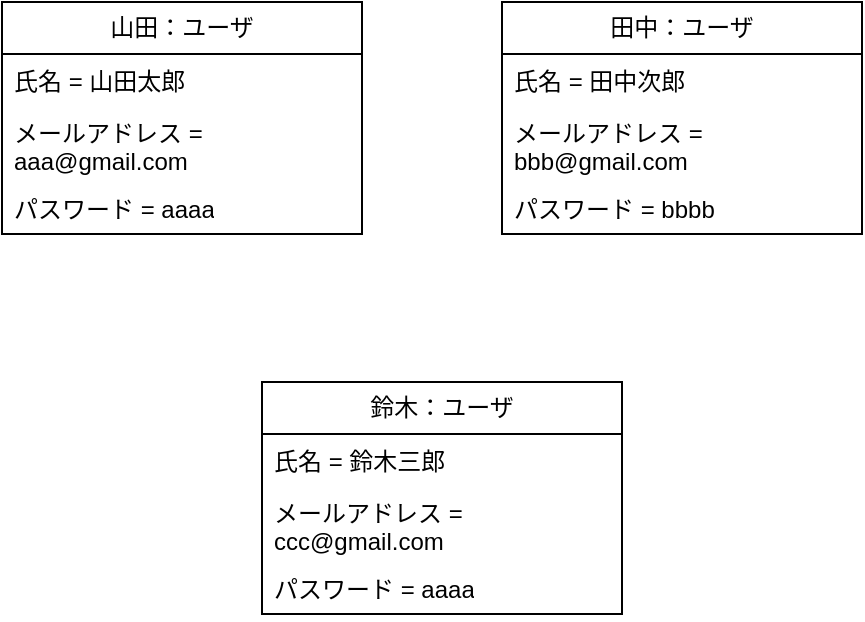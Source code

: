 <mxfile version="22.1.5" type="device">
  <diagram name="ページ1" id="wYteNd11I8fslRHO8LuR">
    <mxGraphModel dx="505" dy="574" grid="1" gridSize="10" guides="1" tooltips="1" connect="1" arrows="1" fold="1" page="1" pageScale="1" pageWidth="827" pageHeight="1169" math="0" shadow="0">
      <root>
        <mxCell id="0" />
        <mxCell id="1" parent="0" />
        <mxCell id="C9aiMwl0Fl2I6ba4I4ei-2" value="山田：ユーザ" style="swimlane;fontStyle=0;childLayout=stackLayout;horizontal=1;startSize=26;fillColor=none;horizontalStack=0;resizeParent=1;resizeParentMax=0;resizeLast=0;collapsible=1;marginBottom=0;whiteSpace=wrap;html=1;" vertex="1" parent="1">
          <mxGeometry x="150" y="210" width="180" height="116" as="geometry" />
        </mxCell>
        <mxCell id="C9aiMwl0Fl2I6ba4I4ei-3" value="氏名 = 山田太郎" style="text;strokeColor=none;fillColor=none;align=left;verticalAlign=top;spacingLeft=4;spacingRight=4;overflow=hidden;rotatable=0;points=[[0,0.5],[1,0.5]];portConstraint=eastwest;whiteSpace=wrap;html=1;" vertex="1" parent="C9aiMwl0Fl2I6ba4I4ei-2">
          <mxGeometry y="26" width="180" height="26" as="geometry" />
        </mxCell>
        <mxCell id="C9aiMwl0Fl2I6ba4I4ei-4" value="メールアドレス = aaa@gmail.com" style="text;strokeColor=none;fillColor=none;align=left;verticalAlign=top;spacingLeft=4;spacingRight=4;overflow=hidden;rotatable=0;points=[[0,0.5],[1,0.5]];portConstraint=eastwest;whiteSpace=wrap;html=1;" vertex="1" parent="C9aiMwl0Fl2I6ba4I4ei-2">
          <mxGeometry y="52" width="180" height="38" as="geometry" />
        </mxCell>
        <mxCell id="C9aiMwl0Fl2I6ba4I4ei-5" value="パスワード = aaaa" style="text;strokeColor=none;fillColor=none;align=left;verticalAlign=top;spacingLeft=4;spacingRight=4;overflow=hidden;rotatable=0;points=[[0,0.5],[1,0.5]];portConstraint=eastwest;whiteSpace=wrap;html=1;" vertex="1" parent="C9aiMwl0Fl2I6ba4I4ei-2">
          <mxGeometry y="90" width="180" height="26" as="geometry" />
        </mxCell>
        <mxCell id="C9aiMwl0Fl2I6ba4I4ei-6" value="田中：ユーザ" style="swimlane;fontStyle=0;childLayout=stackLayout;horizontal=1;startSize=26;fillColor=none;horizontalStack=0;resizeParent=1;resizeParentMax=0;resizeLast=0;collapsible=1;marginBottom=0;whiteSpace=wrap;html=1;" vertex="1" parent="1">
          <mxGeometry x="400" y="210" width="180" height="116" as="geometry" />
        </mxCell>
        <mxCell id="C9aiMwl0Fl2I6ba4I4ei-7" value="氏名 = 田中次郎" style="text;strokeColor=none;fillColor=none;align=left;verticalAlign=top;spacingLeft=4;spacingRight=4;overflow=hidden;rotatable=0;points=[[0,0.5],[1,0.5]];portConstraint=eastwest;whiteSpace=wrap;html=1;" vertex="1" parent="C9aiMwl0Fl2I6ba4I4ei-6">
          <mxGeometry y="26" width="180" height="26" as="geometry" />
        </mxCell>
        <mxCell id="C9aiMwl0Fl2I6ba4I4ei-8" value="メールアドレス = bbb@gmail.com" style="text;strokeColor=none;fillColor=none;align=left;verticalAlign=top;spacingLeft=4;spacingRight=4;overflow=hidden;rotatable=0;points=[[0,0.5],[1,0.5]];portConstraint=eastwest;whiteSpace=wrap;html=1;" vertex="1" parent="C9aiMwl0Fl2I6ba4I4ei-6">
          <mxGeometry y="52" width="180" height="38" as="geometry" />
        </mxCell>
        <mxCell id="C9aiMwl0Fl2I6ba4I4ei-9" value="パスワード = bbbb" style="text;strokeColor=none;fillColor=none;align=left;verticalAlign=top;spacingLeft=4;spacingRight=4;overflow=hidden;rotatable=0;points=[[0,0.5],[1,0.5]];portConstraint=eastwest;whiteSpace=wrap;html=1;" vertex="1" parent="C9aiMwl0Fl2I6ba4I4ei-6">
          <mxGeometry y="90" width="180" height="26" as="geometry" />
        </mxCell>
        <mxCell id="C9aiMwl0Fl2I6ba4I4ei-10" value="鈴木：ユーザ" style="swimlane;fontStyle=0;childLayout=stackLayout;horizontal=1;startSize=26;fillColor=none;horizontalStack=0;resizeParent=1;resizeParentMax=0;resizeLast=0;collapsible=1;marginBottom=0;whiteSpace=wrap;html=1;" vertex="1" parent="1">
          <mxGeometry x="280" y="400" width="180" height="116" as="geometry" />
        </mxCell>
        <mxCell id="C9aiMwl0Fl2I6ba4I4ei-11" value="氏名 = 鈴木三郎" style="text;strokeColor=none;fillColor=none;align=left;verticalAlign=top;spacingLeft=4;spacingRight=4;overflow=hidden;rotatable=0;points=[[0,0.5],[1,0.5]];portConstraint=eastwest;whiteSpace=wrap;html=1;" vertex="1" parent="C9aiMwl0Fl2I6ba4I4ei-10">
          <mxGeometry y="26" width="180" height="26" as="geometry" />
        </mxCell>
        <mxCell id="C9aiMwl0Fl2I6ba4I4ei-12" value="メールアドレス = ccc@gmail.com" style="text;strokeColor=none;fillColor=none;align=left;verticalAlign=top;spacingLeft=4;spacingRight=4;overflow=hidden;rotatable=0;points=[[0,0.5],[1,0.5]];portConstraint=eastwest;whiteSpace=wrap;html=1;" vertex="1" parent="C9aiMwl0Fl2I6ba4I4ei-10">
          <mxGeometry y="52" width="180" height="38" as="geometry" />
        </mxCell>
        <mxCell id="C9aiMwl0Fl2I6ba4I4ei-13" value="パスワード = aaaa" style="text;strokeColor=none;fillColor=none;align=left;verticalAlign=top;spacingLeft=4;spacingRight=4;overflow=hidden;rotatable=0;points=[[0,0.5],[1,0.5]];portConstraint=eastwest;whiteSpace=wrap;html=1;" vertex="1" parent="C9aiMwl0Fl2I6ba4I4ei-10">
          <mxGeometry y="90" width="180" height="26" as="geometry" />
        </mxCell>
      </root>
    </mxGraphModel>
  </diagram>
</mxfile>
